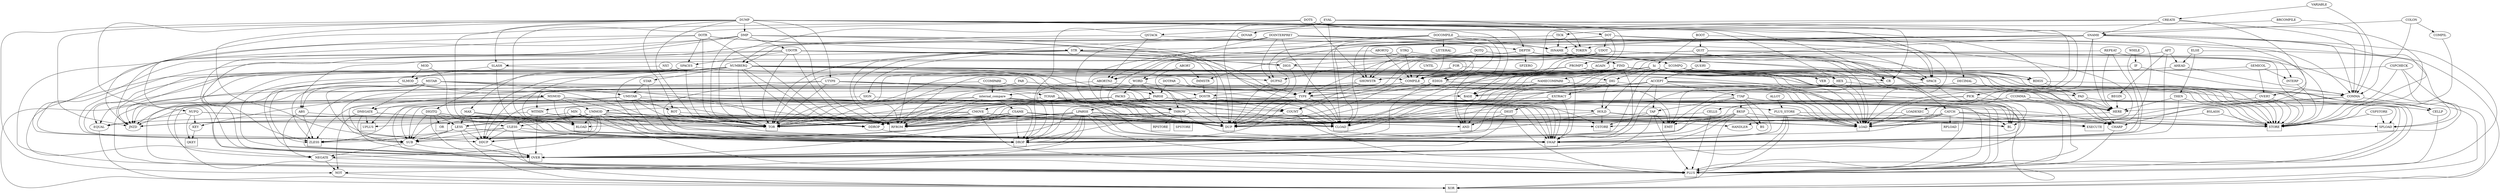 strict digraph words {
"EXECUTE" [shape=box]
"STORE" [shape=box]
"CSTORE" [shape=box]
"LOAD" [shape=box]
"CLOAD" [shape=box]
"RFROM" [shape=box]
"TOR" [shape=box]
"RLOAD" [shape=box]
"SPLOAD" [shape=box]
"SPSTORE" [shape=box]
"RPLOAD" [shape=box]
"RPSTORE" [shape=box]
"DUP" [shape=box]
"OVER" [shape=box]
"SWAP" [shape=box]
"DROP" [shape=box]
"UPLUS" [shape=box]
"PLUS" [shape=box]
"XOR" [shape=box]
"AND" [shape=box]
"OR" [shape=box]
"ZLESS" [shape=box]
"EMIT" [shape=box]
"QKEY" [shape=box]
"PAR" -> "DDROP"
"DOCOMPILE" -> "LITTERAL"
"internal_compare" -> "COUNT"
"ABS" -> "NEGATE"
"HERE" -> "LOAD"
"EQUAL" -> "XOR"
"HEX" -> "STORE"
"TTAP" -> "TAP"
"DMP" -> "PLUS"
"NUMBERQ" -> "RLOAD"
"DUMP" -> "NOT"
"LPARSE" -> "SWAP"
"COLON" -> "SNAME"
"MSTAR" -> "XOR"
"COMPILE" -> "TOR"
"hi" -> "EDIGS"
"NOT" -> "XOR"
"hi" -> "TYPE"
"DOT" -> "XOR"
"QUERY" -> "DROP"
"UTYPE" -> "PLUS"
"THROW" -> "LOAD"
"internal_compare" -> "RFROM"
"BOOT" -> "QUIT"
"SUB" -> "NEGATE"
"STR" -> "TOR"
"ABORT" -> "IMMSTR"
"STAR" -> "UMSTAR"
"UDOTR" -> "SPACES"
"PROMPT" -> "LOAD"
"PLUS_STORE" -> "STORE"
"WORD" -> "PACKS"
"MOD" -> "SLMOD"
"hi" -> "DIG"
"COUNT" -> "DUP"
"DECIMAL" -> "STORE"
"PACKS" -> "DUP"
"TOKEN" -> "BL"
"FIND" -> "AND"
"CMOVE" -> "CSTORE"
"NEGATE" -> "NOT"
"UMSTAR" -> "RFROM"
"THEN" -> "HERE"
"DIGITQ" -> "LESS"
"ISNAME" -> "LOAD"
"TOKEN" -> "WORD"
"DOTQ" -> "COMPILE"
"QUIT" -> "INTERP"
"LOADEXEC" -> "LOAD"
"HOLD" -> "STORE"
"WITHIN" -> "ULESS"
"UTYPE" -> "JNZD"
"NUMBERQ" -> "COUNT"
"DUMP" -> "TOR"
"CSAME" -> "DROP"
"PARSE" -> "RFROM"
"SLMOD" -> "SWAP"
"AFT" -> "AHEAD"
"hi" -> "BDIGS"
"LPARSE" -> "ZLESS"
"DMP" -> "CLOAD"
"THROW" -> "TOR"
"internal_compare" -> "CHARP"
"internal_compare" -> "TOR"
"NUMBERQ" -> "HEX"
"QSTACK" -> "ZLESS"
"EVAL" -> "DUP"
"CSPSTORE" -> "SPLOAD"
"MIN" -> "DROP"
"ABS" -> "DUP"
"LPARSE" -> "TOR"
"AGAIN" -> "COMPILE"
"CATCH" -> "HANDLER"
"UMMOD" -> "TOR"
"SCOMPQ" -> "PLUS"
"SPACE" -> "BL"
"COMMA" -> "CELLP"
"SPACES" -> "TOR"
"NUMBERQ" -> "DROP"
"HEX" -> "BASE"
"DIGS" -> "DUP"
"DUMP" -> "LOAD"
"SEMICOL" -> "OVERT"
"LITTERAL" -> "COMPILE"
"CMOVE" -> "PLUS"
"SNAME" -> "HERE"
"PICK" -> "SPLOAD"
"STR" -> "BDIGS"
"UTYPE" -> "CLOAD"
"DIGIT" -> "PLUS"
"UTYPE" -> "TOR"
"LPARSE" -> "CLOAD"
"NEGATE" -> "PLUS"
"MSTAR" -> "TOR"
"NUMBERQ" -> "DIGITQ"
"DIGITQ" -> "TOR"
"ULESS" -> "ZLESS"
"FOR" -> "COMPILE"
"AFT" -> "BEGIN"
"BSLASH" -> "LOAD"
"DOSTR" -> "RFROM"
"SNAME" -> "LOAD"
"CSAME" -> "CLOAD"
"CSAME" -> "DUP"
"DOINTERPRET" -> "ISNAME"
"CREATE" -> "COMMA"
"NAMECOMPARE" -> "internal_compare"
"TCHAR" -> "WITHIN"
"STR" -> "SIGN"
"DIGITQ" -> "DUP"
"AHEAD" -> "COMPILE"
"PLUS_STORE" -> "SWAP"
"DDUP" -> "OVER"
"IF" -> "COMPILE"
"CSAME" -> "DDROP"
"DUMP" -> "RFROM"
"BDIGS" -> "STORE"
"MSMOD" -> "RLOAD"
"TCHAR" -> "AND"
"CSPCHECK" -> "LOAD"
"BRCOMPILE" -> "COMMA"
"PARSE" -> "PLUS_STORE"
"TTAP" -> "SWAP"
"BSLASH" -> "STORE"
"NUMBERQ" -> "SWAP"
"ULESS" -> "SUB"
"hi" -> "RFROM"
"QUIT" -> "SHOWSTR"
"LESS" -> "XOR"
"DOT" -> "UDOT"
"PARSE" -> "PLUS"
"NUMBERQ" -> "TOR"
"BKSP" -> "SWAP"
"NUMBERQ" -> "EQUAL"
"PLUS_STORE" -> "LOAD"
"DUMP" -> "SPACE"
"TTAP" -> "XOR"
"DOTR" -> "TYPE"
"MSTAR" -> "ZLESS"
"TTAP" -> "DROP"
"THEN" -> "SWAP"
"PLUS_STORE" -> "PLUS"
"ELSE" -> "THEN"
"FIND" -> "DUP"
"HOLD" -> "DUP"
"PACKS" -> "PLUS"
"EVAL" -> "CLOAD"
"DNEGATE" -> "NOT"
"COUNT" -> "SWAP"
"BKSP" -> "RFROM"
"UDOTR" -> "RFROM"
"MSTAR" -> "SWAP"
"PROMPT" -> "EQUAL"
"DOTS" -> "DEPTH"
"FOR" -> "HERE"
"NUMBERQ" -> "JNZD"
"BKSP" -> "XOR"
"DIGITQ" -> "OVER"
"DOINTERPRET" -> "NUMBERQ"
"DUMP" -> "STORE"
"UDOTR" -> "BDIGS"
"DOCOMPILE" -> "CLOAD"
"MSMOD" -> "DNEGATE"
"STR" -> "DIGS"
"UMMOD" -> "NEGATE"
"FIND" -> "LOAD"
"WITHIN" -> "TOR"
"ABORT" -> "THROW"
"UNTIL" -> "COMPILE"
"LPARSE" -> "EQUAL"
"UMSTAR" -> "PLUS"
"SLASH" -> "SWAP"
"DUMP" -> "NUFQ"
"DUMP" -> "UTYPE"
"DNEGATE" -> "PLUS"
"EVAL" -> "QSTACK"
"DEPTH" -> "SLASH"
"COMPILE" -> "DUP"
"internal_compare" -> "DDROP"
"CR" -> "EMIT"
"THROW" -> "SPSTORE"
"PACKS" -> "CSTORE"
"KEY" -> "QKEY"
"TAP" -> "CSTORE"
"SIGN" -> "ZLESS"
"SLASH" -> "DROP"
"DOINTERPRET" -> "EXECUTE"
"WITHIN" -> "SUB"
"NUMBERQ" -> "NEGATE"
"ACCEPT" -> "DDUP"
"MSTAR" -> "DNEGATE"
"CCOMMA" -> "STORE"
"SNAME" -> "STORE"
"internal_compare" -> "CSAME"
"ULESS" -> "XOR"
"DOTR" -> "TOR"
"QUIT" -> "QUERY"
"EDIGS" -> "LOAD"
"NUMBERQ" -> "DUPNZ"
"DOINTERPRET" -> "CLOAD"
"QUIT" -> "CATCH"
"hi" -> "SHOWSTR"
"SHOWSTR" -> "DOSTR"
"DOCOMPILE" -> "DUPNZ"
"MOD" -> "DROP"
"DOCOMPILE" -> "EXECUTE"
"COMMA" -> "STORE"
"STRQ" -> "IMMSTR"
"NUMBERQ" -> "CLOAD"
"internal_compare" -> "SUB"
"NUFQ" -> "KEY"
"THEN" -> "STORE"
"PACKS" -> "DDUP"
"FOR" -> "TOR"
"CATCH" -> "STORE"
"SLMOD" -> "OVER"
"MSMOD" -> "RFROM"
"THROW" -> "RPSTORE"
"DUMP" -> "DMP"
"UMMOD" -> "ULESS"
"UDOTR" -> "EDIGS"
"ABORTNZ" -> "DOSTR"
"UDOTR" -> "OVER"
"UDOTR" -> "TYPE"
"ULESS" -> "DDUP"
"DOVAR" -> "RFROM"
"CATCH" -> "LOAD"
"DOCOMPILE" -> "COMMA"
"EVAL" -> "DROP"
"UDOTR" -> "TOR"
"MSMOD" -> "TOR"
"BKSP" -> "BL"
"LPARSE" -> "PLUS"
"DNEGATE" -> "TOR"
"DUPNZ" -> "DUP"
"internal_compare" -> "SWAP"
"WHILE" -> "IF"
"ABORTNZ" -> "DROP"
"DOTS" -> "RLOAD"
"QUIT" -> "STORE"
"SCOMPQ" -> "HERE"
"NUMBERQ" -> "STORE"
"FIND" -> "RFROM"
"SLMOD" -> "MSMOD"
"IF" -> "COMMA"
"LPARSE" -> "SUB"
"QSTACK" -> "DEPTH"
"COLON" -> "COMPIL"
"MSTAR" -> "ABS"
"ROT" -> "SWAP"
"SHOWSTR" -> "COUNT"
"UMMOD" -> "OR"
"QUERY" -> "ACCEPT"
"PARSE" -> "SUB"
"EXTRACT" -> "SWAP"
"TICK" -> "TOKEN"
"EVAL" -> "PROMPT"
"CCOMPARE" -> "internal_compare"
"UMSTAR" -> "TOR"
"NUMBERQ" -> "OVER"
"ROT" -> "RFROM"
"SIGN" -> "HOLD"
"CREATE" -> "OVERT"
"REPEAT" -> "AGAIN"
"EDIGS" -> "PAD"
"MSTAR" -> "DDUP"
"SPACES" -> "MAX"
"QUIT" -> "TYPE"
"LPARSE" -> "DROP"
"CSPCHECK" -> "XOR"
"DMP" -> "DUP"
"FIND" -> "CELLP"
"DIGITQ" -> "OR"
"COUNT" -> "CLOAD"
"MAX" -> "LESS"
"TTAP" -> "BL"
"ELSE" -> "SWAP"
"DIGIT" -> "AND"
"VARIABLE" -> "COMMA"
"UDOT" -> "DIGS"
"THROW" -> "DROP"
"INTERP" -> "STORE"
"BOOT" -> "hi"
"CSAME" -> "JNZD"
"AFT" -> "DROP"
"SNAME" -> "COMMA"
"DUMP" -> "HEX"
"NUMBERQ" -> "RFROM"
"LESS" -> "DROP"
"TYPE" -> "TOR"
"ABS" -> "ZLESS"
"BDIGS" -> "PAD"
"COUNT" -> "PLUS"
"SUB" -> "PLUS"
"DMP" -> "JNZD"
"TYPE" -> "DUP"
"QUIT" -> "CR"
"MIN" -> "SWAP"
"PACKS" -> "CMOVE"
"NUMBERQ" -> "STAR"
"DEPTH" -> "SPLOAD"
"STRQ" -> "COMPILE"
"PACKS" -> "RFROM"
"BKSP" -> "EMIT"
"hi" -> "HOLD"
"WORD" -> "PARSE"
"TAP" -> "OVER"
"CCOMMA" -> "CSTORE"
"FIND" -> "DROP"
"STR" -> "DUP"
"NUMBERQ" -> "LOAD"
"CATCH" -> "EXECUTE"
"DOCOMPILE" -> "THROW"
"LPARSE" -> "DUP"
"BKSP" -> "TOR"
"DOTR" -> "STR"
"SCOMPQ" -> "CLOAD"
"NUMBERQ" -> "BASE"
"DOTS" -> "SHOWSTR"
"DOSTR" -> "SWAP"
"SNAME" -> "SHOWSTR"
"SPACES" -> "JNZD"
"CSPCHECK" -> "SPLOAD"
"CELLS" -> "PLUS"
"DOSTR" -> "RLOAD"
"internal_compare" -> "DUP"
"ACCEPT" -> "DUP"
"UDOT" -> "BDIGS"
"TTAP" -> "DUP"
"DMP" -> "OVER"
"UDOT" -> "SPACE"
"ACCEPT" -> "BL"
"CSAME" -> "CHARP"
"UMMOD" -> "JNZD"
"ABORTQ" -> "ABORTNZ"
"ULESS" -> "SWAP"
"DOTS" -> "CR"
"AHEAD" -> "COMMA"
"CMOVE" -> "RFROM"
"MSMOD" -> "ZLESS"
"DOCOMPILE" -> "NUMBERQ"
"REPEAT" -> "SWAP"
"HOLD" -> "CSTORE"
"CSAME" -> "TOR"
"TTAP" -> "BKSP"
"MSMOD" -> "PLUS"
"REPEAT" -> "STORE"
"WITHIN" -> "RFROM"
"MSTAR" -> "UMSTAR"
"DOTS" -> "DOT"
"NXT" -> "COMPILE"
"ACCEPT" -> "PLUS"
"DOTPAR" -> "PARSE"
"LOADEXEC" -> "DUP"
"PROMPT" -> "CR"
"AFT" -> "SWAP"
"CATCH" -> "RPLOAD"
"CATCH" -> "SPLOAD"
"HOLD" -> "SUB"
"LPARSE" -> "BL"
"MAX" -> "SWAP"
"SNAME" -> "PLUS"
"STR" -> "ABS"
"hi" -> "LOAD"
"NUMBERQ" -> "DUP"
"UTYPE" -> "DUP"
"ACCEPT" -> "TTAP"
"COMMA" -> "HERE"
"IMMSTR" -> "DOSTR"
"DOCOMPILE" -> "AND"
"CREATE" -> "DOVAR"
"PAD" -> "HERE"
"DOTS" -> "PICK"
"ULESS" -> "DROP"
"DECIMAL" -> "BASE"
"PROMPT" -> "SHOWSTR"
"CHARP" -> "PLUS"
"QUIT" -> "COUNT"
"DIG" -> "HOLD"
"SNAME" -> "DROP"
"NUFQ" -> "QKEY"
"DOSTR" -> "PLUS"
"SNAME" -> "CHARP"
"TYPE" -> "CLOAD"
"TYPE" -> "EMIT"
"DOCOMPILE" -> "ISNAME"
"DUMP" -> "BASE"
"DUMP" -> "SLASH"
"THROW" -> "STORE"
"EDIGS" -> "OVER"
"UMSTAR" -> "ROT"
"CMOVE" -> "RLOAD"
"CMOVE" -> "JNZD"
"DMP" -> "SPACE"
"LESS" -> "DDUP"
"OVERT" -> "LOAD"
"TYPE" -> "PLUS"
"MSMOD" -> "SWAP"
"COMPILE" -> "LOAD"
"DIGIT" -> "LESS"
"FIND" -> "SWAP"
"MIN" -> "LESS"
"LPARSE" -> "LOAD"
"TYPE" -> "DROP"
"REPEAT" -> "HERE"
"COMPILE" -> "COMMA"
"FIND" -> "CLOAD"
"COMPILE" -> "RFROM"
"MSMOD" -> "NEGATE"
"PARSE" -> "LPARSE"
"CSPCHECK" -> "ABORTNZ"
"DOINTERPRET" -> "AND"
"DOT" -> "BASE"
"TAP" -> "DUP"
"QUIT" -> "DUPNZ"
"PACKS" -> "SWAP"
"CELLP" -> "PLUS"
"UMSTAR" -> "DROP"
"PICK" -> "PLUS"
"ACCEPT" -> "WITHIN"
"MAX" -> "DDUP"
"NUFQ" -> "EQUAL"
"DMP" -> "TOR"
"UMMOD" -> "DDUP"
"DUMP" -> "ROT"
"DUMP" -> "JNZD"
"SLMOD" -> "ZLESS"
"FIND" -> "TOR"
"DIG" -> "EXTRACT"
"PAR" -> "PARSE"
"DOT" -> "TYPE"
"UMMOD" -> "PLUS"
"TCHAR" -> "DROP"
"DOINTERPRET" -> "THROW"
"hi" -> "CR"
"UMMOD" -> "SWAP"
"MAX" -> "DROP"
"CSAME" -> "OVER"
"CMOVE" -> "TOR"
"SEMICOL" -> "INTERP"
"DIGITQ" -> "SUB"
"DOTR" -> "SPACES"
"UMSTAR" -> "JNZD"
"EXTRACT" -> "UMMOD"
"DOTPAR" -> "TYPE"
"PARSE" -> "TOR"
"SHOWSTR" -> "TYPE"
"NUFQ" -> "DDROP"
"THROW" -> "HANDLER"
"DUMP" -> "CR"
"DOINTERPRET" -> "ABORTNZ"
"DOT" -> "STR"
"CMOVE" -> "DUP"
"DOTR" -> "OVER"
"NAMECOMPARE" -> "OVER"
"DOTS" -> "TOR"
"WORD" -> "HERE"
"NXT" -> "JNZD"
"PAD" -> "PLUS"
"ACCEPT" -> "XOR"
"ACCEPT" -> "DROP"
"ACCEPT" -> "KEY"
"SEMICOL" -> "COMPILE"
"TICK" -> "THROW"
"LESS" -> "SUB"
"DUMP" -> "DDUP"
"BKSP" -> "OVER"
"QSTACK" -> "ABORTNZ"
"STR" -> "RFROM"
"DOINTERPRET" -> "DUPNZ"
"STRQ" -> "SCOMPQ"
"EDIGS" -> "SUB"
"STR" -> "EDIGS"
"CELLS" -> "DUP"
"WITHIN" -> "OVER"
"SLASH" -> "SLMOD"
"SCOMPQ" -> "WORD"
"PICK" -> "LOAD"
"PICK" -> "CELLS"
"UTYPE" -> "TCHAR"
"TAP" -> "PLUS"
"SNAME" -> "DUP"
"DIGS" -> "DIG"
"ACCEPT" -> "SUB"
"ABORTQ" -> "COMPILE"
"DOTR" -> "SUB"
"FIND" -> "NAMECOMPARE"
"ELSE" -> "AHEAD"
"DUMP" -> "DROP"
"UTYPE" -> "DROP"
"ACCEPT" -> "TAP"
"STAR" -> "DROP"
"ABORTQ" -> "SCOMPQ"
"BRCOMPILE" -> "TICK"
"EXTRACT" -> "DIGIT"
"hi" -> "VER"
"DIG" -> "LOAD"
"NUFQ" -> "DUP"
"HOLD" -> "LOAD"
"CREATE" -> "SNAME"
"CSPSTORE" -> "STORE"
"hi" -> "BASE"
"PARSE" -> "LOAD"
"MSTAR" -> "RFROM"
"DNEGATE" -> "RFROM"
"DIGITQ" -> "ULESS"
"CCOMPARE" -> "OVER"
"SCOMPQ" -> "CHARP"
"UDOT" -> "TYPE"
"SPACES" -> "SPACE"
"FIND" -> "PLUS"
"MIN" -> "DDUP"
"TTAP" -> "BS"
"DOTQ" -> "SHOWSTR"
"UMMOD" -> "DROP"
"COMMA" -> "DUP"
"TAP" -> "EMIT"
"NAMECOMPARE" -> "CLOAD"
"DNEGATE" -> "UPLUS"
"UMSTAR" -> "DUP"
"NAMECOMPARE" -> "AND"
"CREATE" -> "COMPILE"
"COMPILE" -> "CELLP"
"UMSTAR" -> "UPLUS"
"EVAL" -> "LOADEXEC"
"LOADEXEC" -> "EXECUTE"
"CCOMMA" -> "CHARP"
"BEGIN" -> "HERE"
"DEPTH" -> "SUB"
"MSMOD" -> "UMMOD"
"ACCEPT" -> "OVER"
"DOTQ" -> "SCOMPQ"
"DEPTH" -> "SWAP"
"BOOT" -> "DECIMAL"
"ISNAME" -> "FIND"
"TICK" -> "ISNAME"
"DOTR" -> "RFROM"
"DMP" -> "UDOTR"
"UMMOD" -> "RFROM"
"LPARSE" -> "OVER"
"CSAME" -> "SUB"
"COMPIL" -> "STORE"
"DIGIT" -> "OVER"
"DOSTR" -> "COUNT"
"CCOMMA" -> "HERE"
"SCOMPQ" -> "STORE"
"UMMOD" -> "DDROP"
"TYPE" -> "JNZD"
"CMOVE" -> "CLOAD"
"CATCH" -> "DROP"
"COLON" -> "COMMA"
"UTYPE" -> "EMIT"
"THROW" -> "SWAP"
"DDROP" -> "DROP"
"hi" -> "HEX"
"SNAME" -> "ISNAME"
"NUMBERQ" -> "PLUS"
"QUERY" -> "STORE"
"EVAL" -> "TOKEN"
"EDIGS" -> "DROP"
"WHILE" -> "SWAP"
"UMSTAR" -> "OVER"
"ABORTNZ" -> "THROW"
"FIND" -> "CHARP"
"UMMOD" -> "DUP"
"BKSP" -> "BS"
"LPARSE" -> "NOT"
"DIGITQ" -> "RFROM"
"UDOTR" -> "SUB"
"SNAME" -> "CLOAD"
"DOT" -> "LOAD"
"TCHAR" -> "DUP"
"LPARSE" -> "STORE"
"TCHAR" -> "BL"
"DOTS" -> "JNZD"
"SNAME" -> "TOKEN"
"DOSTR" -> "TOR"
"hi" -> "TOR"
"LPARSE" -> "RFROM"
"THROW" -> "RFROM"
"DIG" -> "BASE"
"PLUS_STORE" -> "OVER"
"DOT" -> "SPACE"
"hi" -> "STORE"
"ALLOT" -> "PLUS_STORE"
"internal_compare" -> "DROP"
"CATCH" -> "TOR"
"DEPTH" -> "SPZERO"
"CCOMPARE" -> "CLOAD"
"CSAME" -> "RFROM"
"ROT" -> "TOR"
"CMOVE" -> "DDROP"
"VARIABLE" -> "CREATE"
"FIND" -> "DDUP"
"CATCH" -> "RFROM"
"UDOT" -> "EDIGS"
"OVERT" -> "STORE"
"LPARSE" -> "JNZD"
"BKSP" -> "SUB"
"PACKS" -> "TOR"
"NUMBERQ" -> "SUB"
"LESS" -> "ZLESS"
"UDOTR" -> "DIGS"
"UMSTAR" -> "SWAP"
"SPACE" -> "EMIT"
"MSMOD" -> "DUP"
"UMMOD" -> "UPLUS"
"UMMOD" -> "RLOAD"
"CCOMMA" -> "DUP"
"NUMBERQ" -> "DDROP"
}
